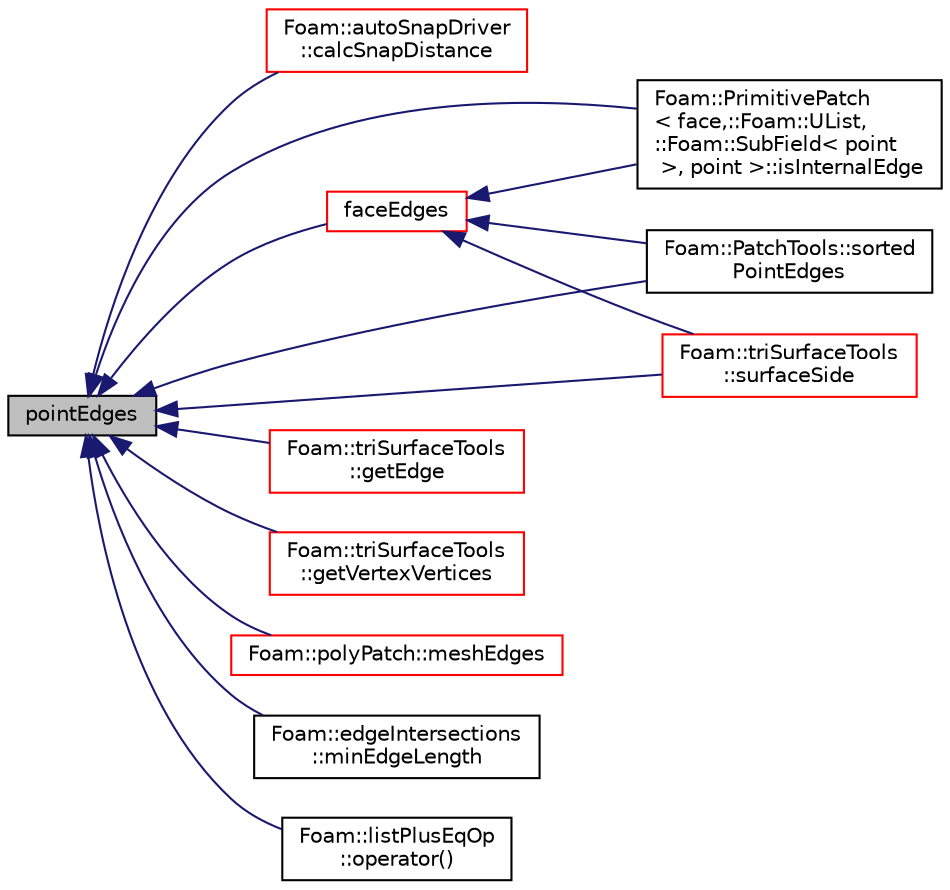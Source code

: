 digraph "pointEdges"
{
  bgcolor="transparent";
  edge [fontname="Helvetica",fontsize="10",labelfontname="Helvetica",labelfontsize="10"];
  node [fontname="Helvetica",fontsize="10",shape=record];
  rankdir="LR";
  Node1 [label="pointEdges",height=0.2,width=0.4,color="black", fillcolor="grey75", style="filled", fontcolor="black"];
  Node1 -> Node2 [dir="back",color="midnightblue",fontsize="10",style="solid",fontname="Helvetica"];
  Node2 [label="Foam::autoSnapDriver\l::calcSnapDistance",height=0.2,width=0.4,color="red",URL="$a00089.html#afd4d0bc8076355e778a983cde07f58af",tooltip="Calculate edge length per patch point. "];
  Node1 -> Node3 [dir="back",color="midnightblue",fontsize="10",style="solid",fontname="Helvetica"];
  Node3 [label="faceEdges",height=0.2,width=0.4,color="red",URL="$a01977.html#af8f18d40d14450677bb24334032e7638",tooltip="Return face-edge addressing. "];
  Node3 -> Node4 [dir="back",color="midnightblue",fontsize="10",style="solid",fontname="Helvetica"];
  Node4 [label="Foam::PrimitivePatch\l\< face,::Foam::UList,\l::Foam::SubField\< point\l \>, point \>::isInternalEdge",height=0.2,width=0.4,color="black",URL="$a01977.html#a1ee468354f61c027ba0e3aa4a11cd097",tooltip="Is internal edge? "];
  Node3 -> Node5 [dir="back",color="midnightblue",fontsize="10",style="solid",fontname="Helvetica"];
  Node5 [label="Foam::PatchTools::sorted\lPointEdges",height=0.2,width=0.4,color="black",URL="$a01820.html#ade266c84d472629a66d2ec0f9c8f2ff9"];
  Node3 -> Node6 [dir="back",color="midnightblue",fontsize="10",style="solid",fontname="Helvetica"];
  Node6 [label="Foam::triSurfaceTools\l::surfaceSide",height=0.2,width=0.4,color="red",URL="$a02699.html#ac13accde68c814912f86ae34aacbb439",tooltip="Given nearest point (to sample) on surface determines which side. "];
  Node1 -> Node7 [dir="back",color="midnightblue",fontsize="10",style="solid",fontname="Helvetica"];
  Node7 [label="Foam::triSurfaceTools\l::getEdge",height=0.2,width=0.4,color="red",URL="$a02699.html#a48231c2376e7ed4f8ce011614fc6a0bf",tooltip="Returns edge label connecting v1, v2 (local numbering) "];
  Node1 -> Node8 [dir="back",color="midnightblue",fontsize="10",style="solid",fontname="Helvetica"];
  Node8 [label="Foam::triSurfaceTools\l::getVertexVertices",height=0.2,width=0.4,color="red",URL="$a02699.html#af8c8a35e91aeac5ecf9a34f607d2c035",tooltip="Get all vertices (local numbering) connected to vertices of edge. "];
  Node1 -> Node4 [dir="back",color="midnightblue",fontsize="10",style="solid",fontname="Helvetica"];
  Node1 -> Node9 [dir="back",color="midnightblue",fontsize="10",style="solid",fontname="Helvetica"];
  Node9 [label="Foam::polyPatch::meshEdges",height=0.2,width=0.4,color="red",URL="$a01940.html#a3e82ec0ceb59637b5b1d2ab38af8e640",tooltip="Return global edge index for local edges. "];
  Node1 -> Node10 [dir="back",color="midnightblue",fontsize="10",style="solid",fontname="Helvetica"];
  Node10 [label="Foam::edgeIntersections\l::minEdgeLength",height=0.2,width=0.4,color="black",URL="$a00616.html#aab87294afba9ae44ed84b862eaad0a64",tooltip="Calculate min edge length for every surface point. "];
  Node1 -> Node11 [dir="back",color="midnightblue",fontsize="10",style="solid",fontname="Helvetica"];
  Node11 [label="Foam::listPlusEqOp\l::operator()",height=0.2,width=0.4,color="black",URL="$a01371.html#ae4420a9fd791f5ab9ebad1a3150ba899"];
  Node1 -> Node5 [dir="back",color="midnightblue",fontsize="10",style="solid",fontname="Helvetica"];
  Node1 -> Node6 [dir="back",color="midnightblue",fontsize="10",style="solid",fontname="Helvetica"];
}
